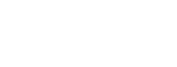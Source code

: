 digraph BTree { bgcolor=transparent; node [color=white,fontcolor=white,shape=record,height=.1];
node1[label = "<f0>|10|<f1>"];
}
